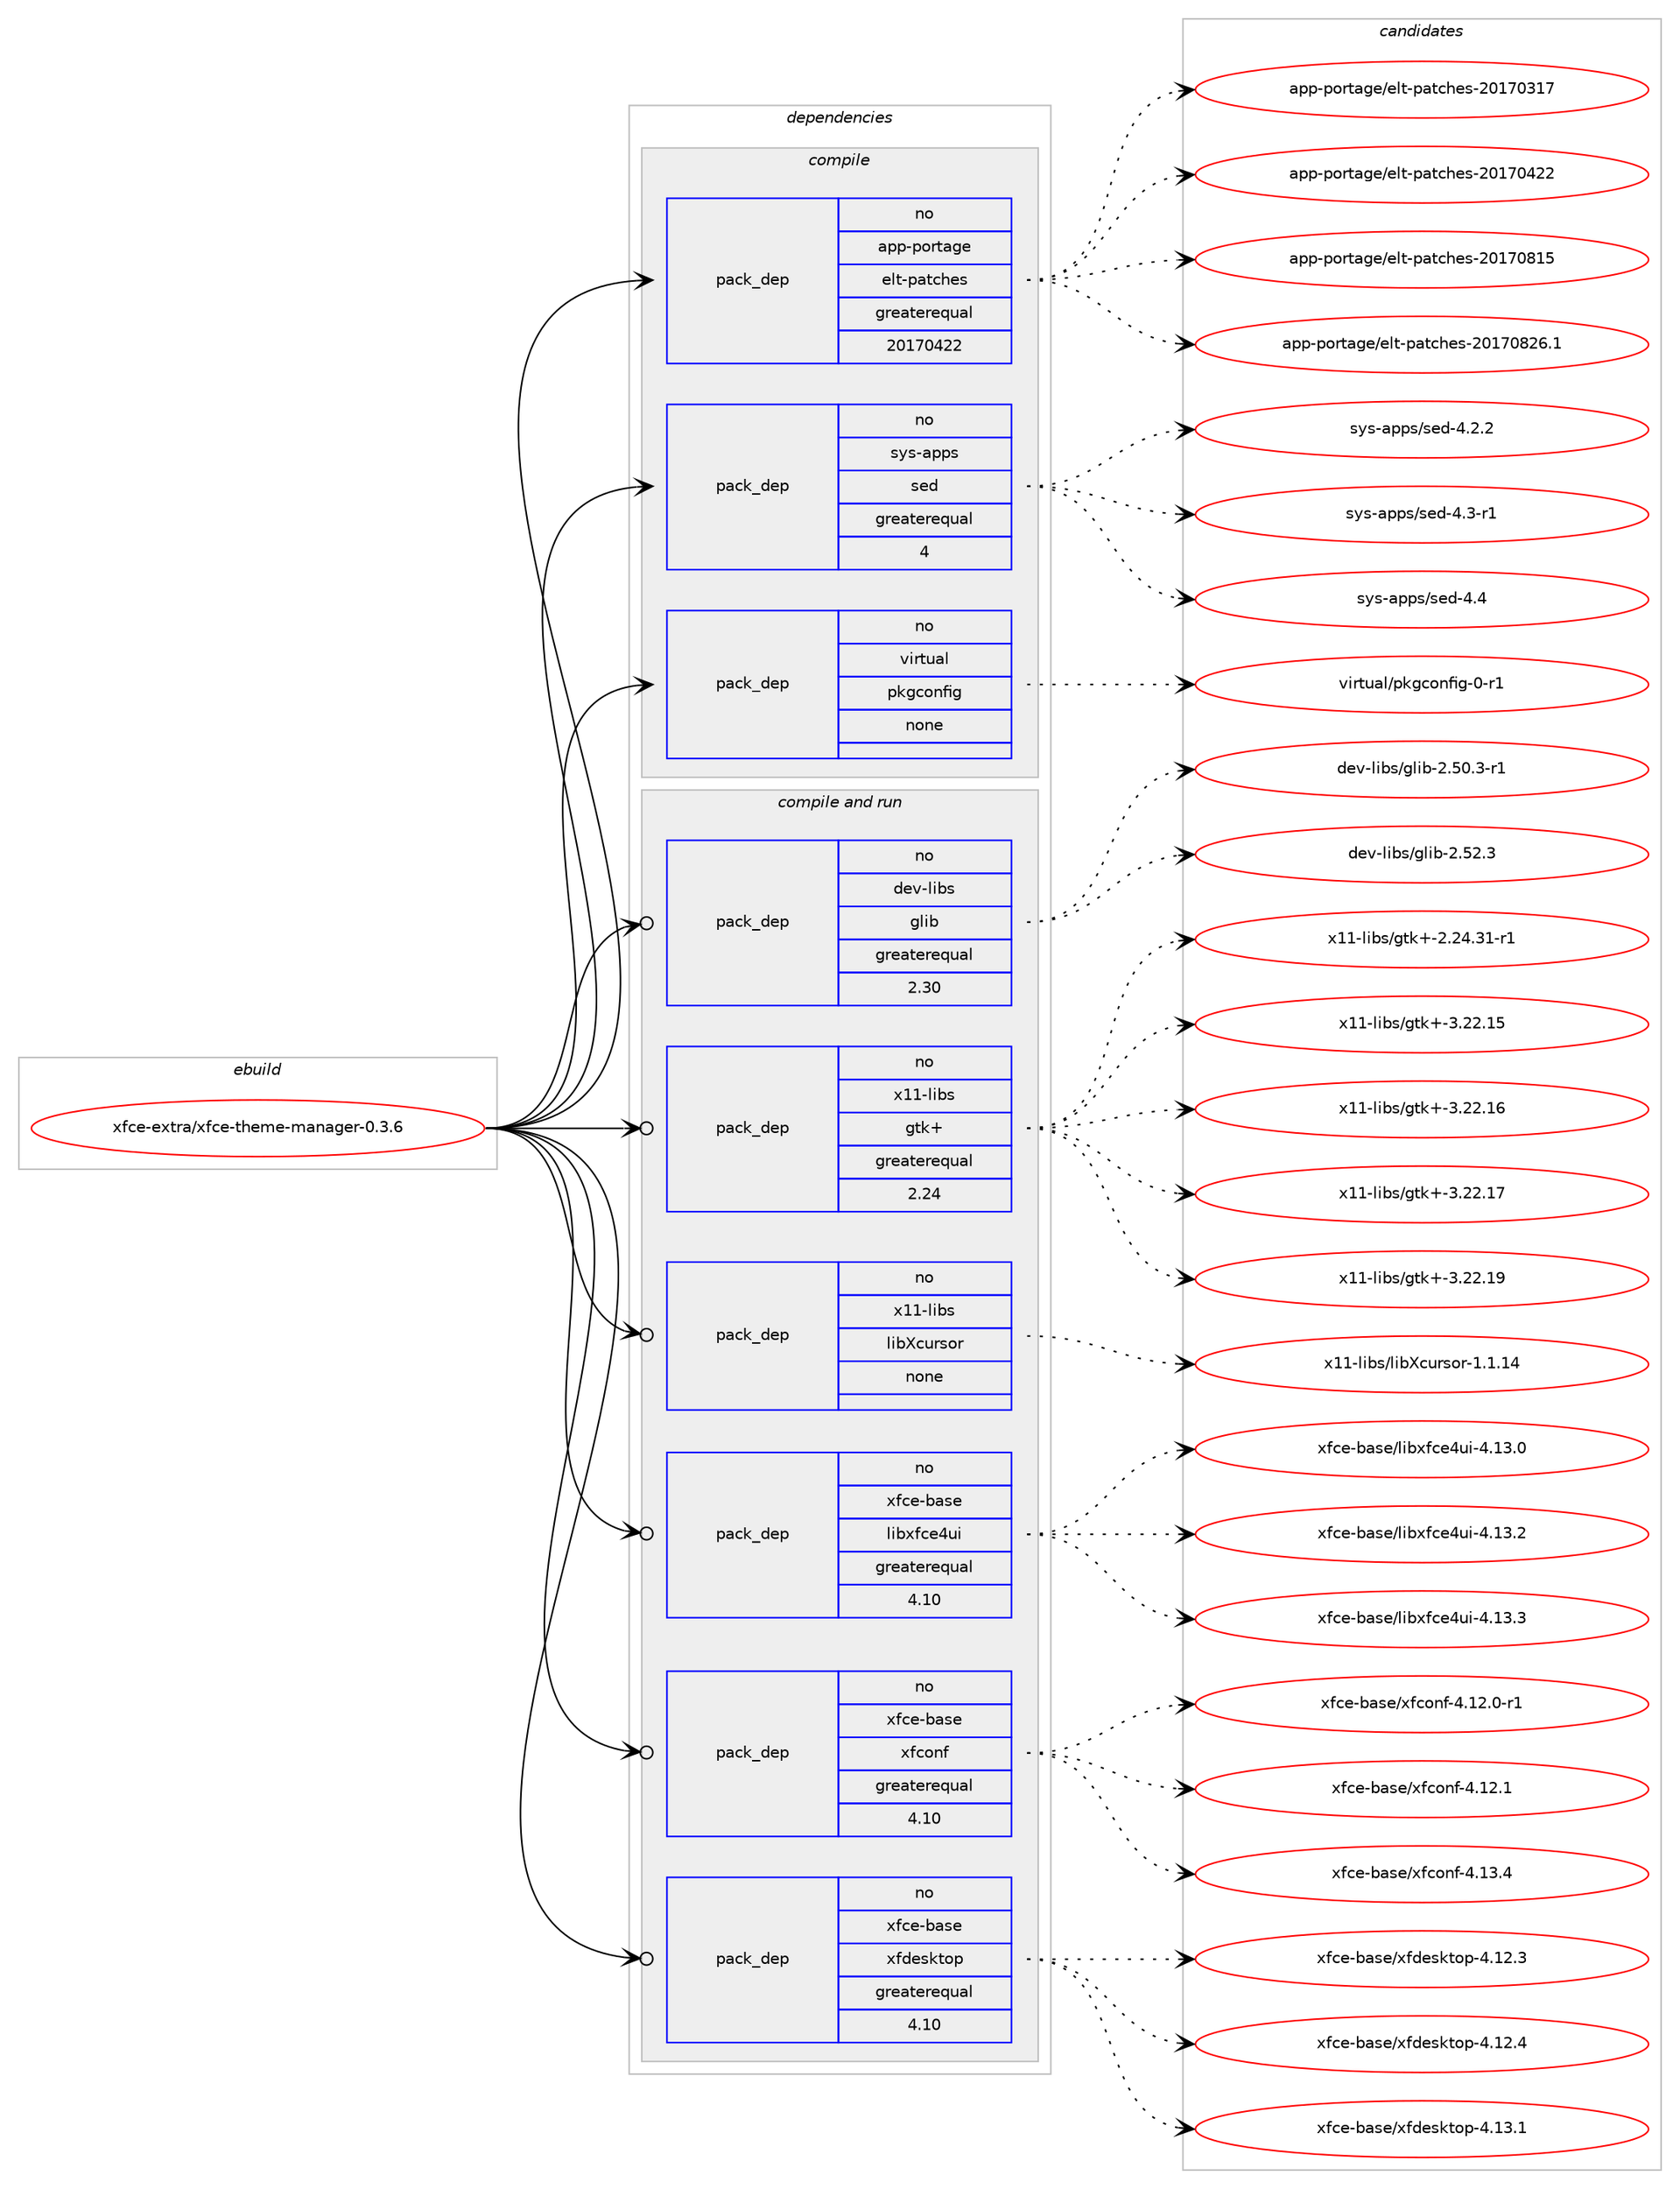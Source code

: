 digraph prolog {

# *************
# Graph options
# *************

newrank=true;
concentrate=true;
compound=true;
graph [rankdir=LR,fontname=Helvetica,fontsize=10,ranksep=1.5];#, ranksep=2.5, nodesep=0.2];
edge  [arrowhead=vee];
node  [fontname=Helvetica,fontsize=10];

# **********
# The ebuild
# **********

subgraph cluster_leftcol {
color=gray;
rank=same;
label=<<i>ebuild</i>>;
id [label="xfce-extra/xfce-theme-manager-0.3.6", color=red, width=4, href="../xfce-extra/xfce-theme-manager-0.3.6.svg"];
}

# ****************
# The dependencies
# ****************

subgraph cluster_midcol {
color=gray;
label=<<i>dependencies</i>>;
subgraph cluster_compile {
fillcolor="#eeeeee";
style=filled;
label=<<i>compile</i>>;
subgraph pack400512 {
dependency535376 [label=<<TABLE BORDER="0" CELLBORDER="1" CELLSPACING="0" CELLPADDING="4" WIDTH="220"><TR><TD ROWSPAN="6" CELLPADDING="30">pack_dep</TD></TR><TR><TD WIDTH="110">no</TD></TR><TR><TD>app-portage</TD></TR><TR><TD>elt-patches</TD></TR><TR><TD>greaterequal</TD></TR><TR><TD>20170422</TD></TR></TABLE>>, shape=none, color=blue];
}
id:e -> dependency535376:w [weight=20,style="solid",arrowhead="vee"];
subgraph pack400513 {
dependency535377 [label=<<TABLE BORDER="0" CELLBORDER="1" CELLSPACING="0" CELLPADDING="4" WIDTH="220"><TR><TD ROWSPAN="6" CELLPADDING="30">pack_dep</TD></TR><TR><TD WIDTH="110">no</TD></TR><TR><TD>sys-apps</TD></TR><TR><TD>sed</TD></TR><TR><TD>greaterequal</TD></TR><TR><TD>4</TD></TR></TABLE>>, shape=none, color=blue];
}
id:e -> dependency535377:w [weight=20,style="solid",arrowhead="vee"];
subgraph pack400514 {
dependency535378 [label=<<TABLE BORDER="0" CELLBORDER="1" CELLSPACING="0" CELLPADDING="4" WIDTH="220"><TR><TD ROWSPAN="6" CELLPADDING="30">pack_dep</TD></TR><TR><TD WIDTH="110">no</TD></TR><TR><TD>virtual</TD></TR><TR><TD>pkgconfig</TD></TR><TR><TD>none</TD></TR><TR><TD></TD></TR></TABLE>>, shape=none, color=blue];
}
id:e -> dependency535378:w [weight=20,style="solid",arrowhead="vee"];
}
subgraph cluster_compileandrun {
fillcolor="#eeeeee";
style=filled;
label=<<i>compile and run</i>>;
subgraph pack400515 {
dependency535379 [label=<<TABLE BORDER="0" CELLBORDER="1" CELLSPACING="0" CELLPADDING="4" WIDTH="220"><TR><TD ROWSPAN="6" CELLPADDING="30">pack_dep</TD></TR><TR><TD WIDTH="110">no</TD></TR><TR><TD>dev-libs</TD></TR><TR><TD>glib</TD></TR><TR><TD>greaterequal</TD></TR><TR><TD>2.30</TD></TR></TABLE>>, shape=none, color=blue];
}
id:e -> dependency535379:w [weight=20,style="solid",arrowhead="odotvee"];
subgraph pack400516 {
dependency535380 [label=<<TABLE BORDER="0" CELLBORDER="1" CELLSPACING="0" CELLPADDING="4" WIDTH="220"><TR><TD ROWSPAN="6" CELLPADDING="30">pack_dep</TD></TR><TR><TD WIDTH="110">no</TD></TR><TR><TD>x11-libs</TD></TR><TR><TD>gtk+</TD></TR><TR><TD>greaterequal</TD></TR><TR><TD>2.24</TD></TR></TABLE>>, shape=none, color=blue];
}
id:e -> dependency535380:w [weight=20,style="solid",arrowhead="odotvee"];
subgraph pack400517 {
dependency535381 [label=<<TABLE BORDER="0" CELLBORDER="1" CELLSPACING="0" CELLPADDING="4" WIDTH="220"><TR><TD ROWSPAN="6" CELLPADDING="30">pack_dep</TD></TR><TR><TD WIDTH="110">no</TD></TR><TR><TD>x11-libs</TD></TR><TR><TD>libXcursor</TD></TR><TR><TD>none</TD></TR><TR><TD></TD></TR></TABLE>>, shape=none, color=blue];
}
id:e -> dependency535381:w [weight=20,style="solid",arrowhead="odotvee"];
subgraph pack400518 {
dependency535382 [label=<<TABLE BORDER="0" CELLBORDER="1" CELLSPACING="0" CELLPADDING="4" WIDTH="220"><TR><TD ROWSPAN="6" CELLPADDING="30">pack_dep</TD></TR><TR><TD WIDTH="110">no</TD></TR><TR><TD>xfce-base</TD></TR><TR><TD>libxfce4ui</TD></TR><TR><TD>greaterequal</TD></TR><TR><TD>4.10</TD></TR></TABLE>>, shape=none, color=blue];
}
id:e -> dependency535382:w [weight=20,style="solid",arrowhead="odotvee"];
subgraph pack400519 {
dependency535383 [label=<<TABLE BORDER="0" CELLBORDER="1" CELLSPACING="0" CELLPADDING="4" WIDTH="220"><TR><TD ROWSPAN="6" CELLPADDING="30">pack_dep</TD></TR><TR><TD WIDTH="110">no</TD></TR><TR><TD>xfce-base</TD></TR><TR><TD>xfconf</TD></TR><TR><TD>greaterequal</TD></TR><TR><TD>4.10</TD></TR></TABLE>>, shape=none, color=blue];
}
id:e -> dependency535383:w [weight=20,style="solid",arrowhead="odotvee"];
subgraph pack400520 {
dependency535384 [label=<<TABLE BORDER="0" CELLBORDER="1" CELLSPACING="0" CELLPADDING="4" WIDTH="220"><TR><TD ROWSPAN="6" CELLPADDING="30">pack_dep</TD></TR><TR><TD WIDTH="110">no</TD></TR><TR><TD>xfce-base</TD></TR><TR><TD>xfdesktop</TD></TR><TR><TD>greaterequal</TD></TR><TR><TD>4.10</TD></TR></TABLE>>, shape=none, color=blue];
}
id:e -> dependency535384:w [weight=20,style="solid",arrowhead="odotvee"];
}
subgraph cluster_run {
fillcolor="#eeeeee";
style=filled;
label=<<i>run</i>>;
}
}

# **************
# The candidates
# **************

subgraph cluster_choices {
rank=same;
color=gray;
label=<<i>candidates</i>>;

subgraph choice400512 {
color=black;
nodesep=1;
choice97112112451121111141169710310147101108116451129711699104101115455048495548514955 [label="app-portage/elt-patches-20170317", color=red, width=4,href="../app-portage/elt-patches-20170317.svg"];
choice97112112451121111141169710310147101108116451129711699104101115455048495548525050 [label="app-portage/elt-patches-20170422", color=red, width=4,href="../app-portage/elt-patches-20170422.svg"];
choice97112112451121111141169710310147101108116451129711699104101115455048495548564953 [label="app-portage/elt-patches-20170815", color=red, width=4,href="../app-portage/elt-patches-20170815.svg"];
choice971121124511211111411697103101471011081164511297116991041011154550484955485650544649 [label="app-portage/elt-patches-20170826.1", color=red, width=4,href="../app-portage/elt-patches-20170826.1.svg"];
dependency535376:e -> choice97112112451121111141169710310147101108116451129711699104101115455048495548514955:w [style=dotted,weight="100"];
dependency535376:e -> choice97112112451121111141169710310147101108116451129711699104101115455048495548525050:w [style=dotted,weight="100"];
dependency535376:e -> choice97112112451121111141169710310147101108116451129711699104101115455048495548564953:w [style=dotted,weight="100"];
dependency535376:e -> choice971121124511211111411697103101471011081164511297116991041011154550484955485650544649:w [style=dotted,weight="100"];
}
subgraph choice400513 {
color=black;
nodesep=1;
choice115121115459711211211547115101100455246504650 [label="sys-apps/sed-4.2.2", color=red, width=4,href="../sys-apps/sed-4.2.2.svg"];
choice115121115459711211211547115101100455246514511449 [label="sys-apps/sed-4.3-r1", color=red, width=4,href="../sys-apps/sed-4.3-r1.svg"];
choice11512111545971121121154711510110045524652 [label="sys-apps/sed-4.4", color=red, width=4,href="../sys-apps/sed-4.4.svg"];
dependency535377:e -> choice115121115459711211211547115101100455246504650:w [style=dotted,weight="100"];
dependency535377:e -> choice115121115459711211211547115101100455246514511449:w [style=dotted,weight="100"];
dependency535377:e -> choice11512111545971121121154711510110045524652:w [style=dotted,weight="100"];
}
subgraph choice400514 {
color=black;
nodesep=1;
choice11810511411611797108471121071039911111010210510345484511449 [label="virtual/pkgconfig-0-r1", color=red, width=4,href="../virtual/pkgconfig-0-r1.svg"];
dependency535378:e -> choice11810511411611797108471121071039911111010210510345484511449:w [style=dotted,weight="100"];
}
subgraph choice400515 {
color=black;
nodesep=1;
choice10010111845108105981154710310810598455046534846514511449 [label="dev-libs/glib-2.50.3-r1", color=red, width=4,href="../dev-libs/glib-2.50.3-r1.svg"];
choice1001011184510810598115471031081059845504653504651 [label="dev-libs/glib-2.52.3", color=red, width=4,href="../dev-libs/glib-2.52.3.svg"];
dependency535379:e -> choice10010111845108105981154710310810598455046534846514511449:w [style=dotted,weight="100"];
dependency535379:e -> choice1001011184510810598115471031081059845504653504651:w [style=dotted,weight="100"];
}
subgraph choice400516 {
color=black;
nodesep=1;
choice12049494510810598115471031161074345504650524651494511449 [label="x11-libs/gtk+-2.24.31-r1", color=red, width=4,href="../x11-libs/gtk+-2.24.31-r1.svg"];
choice1204949451081059811547103116107434551465050464953 [label="x11-libs/gtk+-3.22.15", color=red, width=4,href="../x11-libs/gtk+-3.22.15.svg"];
choice1204949451081059811547103116107434551465050464954 [label="x11-libs/gtk+-3.22.16", color=red, width=4,href="../x11-libs/gtk+-3.22.16.svg"];
choice1204949451081059811547103116107434551465050464955 [label="x11-libs/gtk+-3.22.17", color=red, width=4,href="../x11-libs/gtk+-3.22.17.svg"];
choice1204949451081059811547103116107434551465050464957 [label="x11-libs/gtk+-3.22.19", color=red, width=4,href="../x11-libs/gtk+-3.22.19.svg"];
dependency535380:e -> choice12049494510810598115471031161074345504650524651494511449:w [style=dotted,weight="100"];
dependency535380:e -> choice1204949451081059811547103116107434551465050464953:w [style=dotted,weight="100"];
dependency535380:e -> choice1204949451081059811547103116107434551465050464954:w [style=dotted,weight="100"];
dependency535380:e -> choice1204949451081059811547103116107434551465050464955:w [style=dotted,weight="100"];
dependency535380:e -> choice1204949451081059811547103116107434551465050464957:w [style=dotted,weight="100"];
}
subgraph choice400517 {
color=black;
nodesep=1;
choice120494945108105981154710810598889911711411511111445494649464952 [label="x11-libs/libXcursor-1.1.14", color=red, width=4,href="../x11-libs/libXcursor-1.1.14.svg"];
dependency535381:e -> choice120494945108105981154710810598889911711411511111445494649464952:w [style=dotted,weight="100"];
}
subgraph choice400518 {
color=black;
nodesep=1;
choice120102991014598971151014710810598120102991015211710545524649514648 [label="xfce-base/libxfce4ui-4.13.0", color=red, width=4,href="../xfce-base/libxfce4ui-4.13.0.svg"];
choice120102991014598971151014710810598120102991015211710545524649514650 [label="xfce-base/libxfce4ui-4.13.2", color=red, width=4,href="../xfce-base/libxfce4ui-4.13.2.svg"];
choice120102991014598971151014710810598120102991015211710545524649514651 [label="xfce-base/libxfce4ui-4.13.3", color=red, width=4,href="../xfce-base/libxfce4ui-4.13.3.svg"];
dependency535382:e -> choice120102991014598971151014710810598120102991015211710545524649514648:w [style=dotted,weight="100"];
dependency535382:e -> choice120102991014598971151014710810598120102991015211710545524649514650:w [style=dotted,weight="100"];
dependency535382:e -> choice120102991014598971151014710810598120102991015211710545524649514651:w [style=dotted,weight="100"];
}
subgraph choice400519 {
color=black;
nodesep=1;
choice120102991014598971151014712010299111110102455246495046484511449 [label="xfce-base/xfconf-4.12.0-r1", color=red, width=4,href="../xfce-base/xfconf-4.12.0-r1.svg"];
choice12010299101459897115101471201029911111010245524649504649 [label="xfce-base/xfconf-4.12.1", color=red, width=4,href="../xfce-base/xfconf-4.12.1.svg"];
choice12010299101459897115101471201029911111010245524649514652 [label="xfce-base/xfconf-4.13.4", color=red, width=4,href="../xfce-base/xfconf-4.13.4.svg"];
dependency535383:e -> choice120102991014598971151014712010299111110102455246495046484511449:w [style=dotted,weight="100"];
dependency535383:e -> choice12010299101459897115101471201029911111010245524649504649:w [style=dotted,weight="100"];
dependency535383:e -> choice12010299101459897115101471201029911111010245524649514652:w [style=dotted,weight="100"];
}
subgraph choice400520 {
color=black;
nodesep=1;
choice120102991014598971151014712010210010111510711611111245524649504651 [label="xfce-base/xfdesktop-4.12.3", color=red, width=4,href="../xfce-base/xfdesktop-4.12.3.svg"];
choice120102991014598971151014712010210010111510711611111245524649504652 [label="xfce-base/xfdesktop-4.12.4", color=red, width=4,href="../xfce-base/xfdesktop-4.12.4.svg"];
choice120102991014598971151014712010210010111510711611111245524649514649 [label="xfce-base/xfdesktop-4.13.1", color=red, width=4,href="../xfce-base/xfdesktop-4.13.1.svg"];
dependency535384:e -> choice120102991014598971151014712010210010111510711611111245524649504651:w [style=dotted,weight="100"];
dependency535384:e -> choice120102991014598971151014712010210010111510711611111245524649504652:w [style=dotted,weight="100"];
dependency535384:e -> choice120102991014598971151014712010210010111510711611111245524649514649:w [style=dotted,weight="100"];
}
}

}
